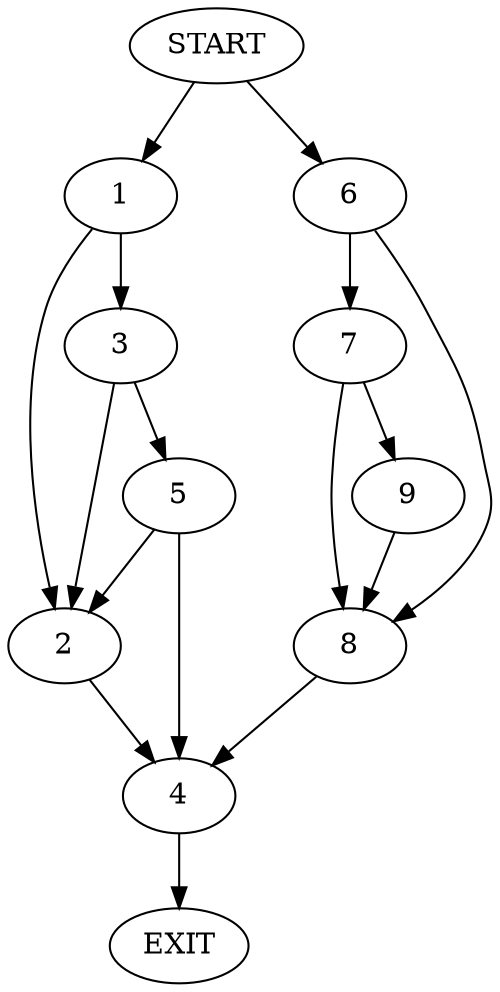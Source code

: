 digraph {
0 [label="START"]
10 [label="EXIT"]
0 -> 1
1 -> 2
1 -> 3
2 -> 4
3 -> 2
3 -> 5
5 -> 2
5 -> 4
4 -> 10
0 -> 6
6 -> 7
6 -> 8
7 -> 9
7 -> 8
8 -> 4
9 -> 8
}
